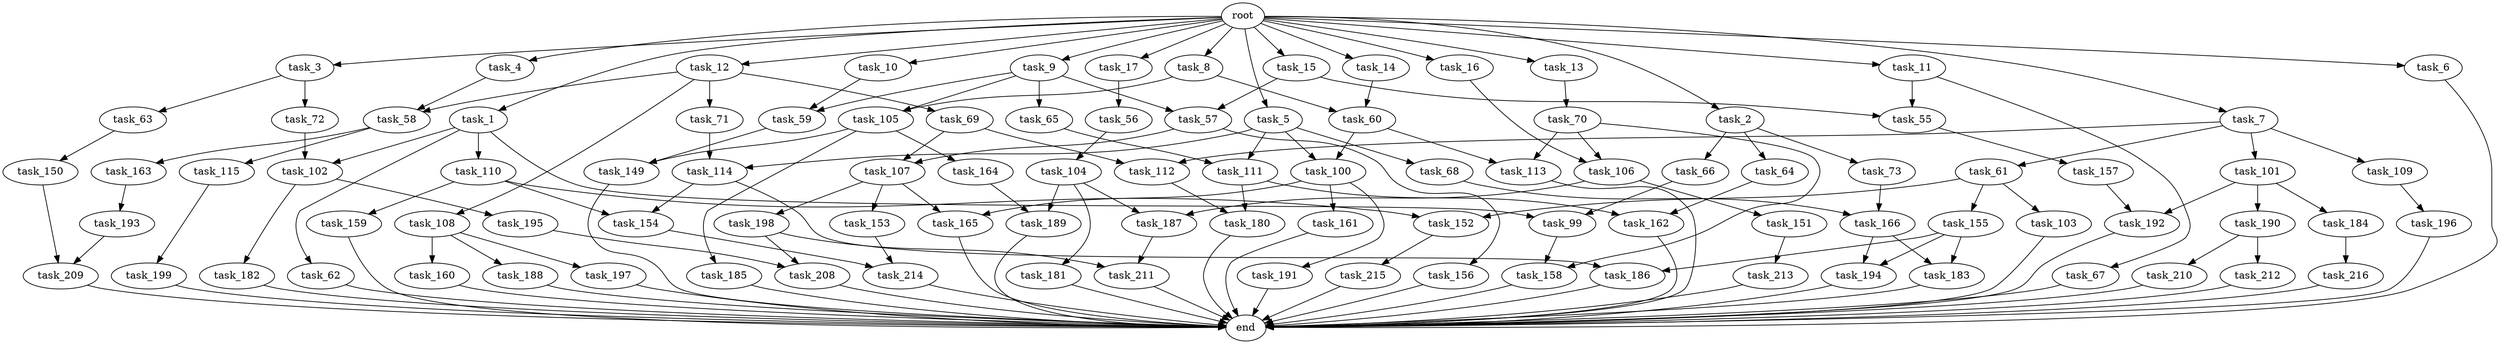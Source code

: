 digraph G {
  task_214 [size="2748779069.440000"];
  task_58 [size="10995116277.760000"];
  end [size="0.000000"];
  task_101 [size="1374389534.720000"];
  task_108 [size="5497558138.880000"];
  task_191 [size="343597383.680000"];
  task_15 [size="10.240000"];
  task_3 [size="10.240000"];
  task_185 [size="1374389534.720000"];
  task_105 [size="5239860101.120000"];
  task_190 [size="5497558138.880000"];
  task_195 [size="1374389534.720000"];
  task_154 [size="8589934592.000000"];
  task_73 [size="6957847019.520000"];
  task_209 [size="4552665333.760000"];
  task_210 [size="6957847019.520000"];
  task_16 [size="10.240000"];
  task_110 [size="2147483648.000000"];
  task_68 [size="1374389534.720000"];
  task_162 [size="10737418240.000000"];
  task_158 [size="5583457484.800000"];
  task_1 [size="10.240000"];
  task_64 [size="6957847019.520000"];
  task_72 [size="773094113.280000"];
  task_11 [size="10.240000"];
  task_156 [size="3092376453.120000"];
  task_100 [size="2147483648.000000"];
  task_62 [size="2147483648.000000"];
  task_107 [size="5239860101.120000"];
  task_2 [size="10.240000"];
  task_10 [size="10.240000"];
  task_66 [size="6957847019.520000"];
  task_187 [size="3521873182.720000"];
  task_109 [size="1374389534.720000"];
  task_211 [size="6270652252.160000"];
  task_166 [size="4982162063.360000"];
  task_215 [size="2147483648.000000"];
  task_184 [size="5497558138.880000"];
  task_17 [size="10.240000"];
  task_114 [size="2748779069.440000"];
  task_155 [size="343597383.680000"];
  task_67 [size="773094113.280000"];
  task_150 [size="4209067950.080000"];
  task_197 [size="3092376453.120000"];
  task_157 [size="2147483648.000000"];
  task_106 [size="2748779069.440000"];
  task_12 [size="10.240000"];
  task_194 [size="3435973836.800000"];
  task_159 [size="5497558138.880000"];
  task_59 [size="3435973836.800000"];
  task_149 [size="1717986918.400000"];
  task_104 [size="343597383.680000"];
  task_9 [size="10.240000"];
  task_186 [size="6184752906.240000"];
  task_183 [size="3435973836.800000"];
  task_165 [size="3435973836.800000"];
  task_163 [size="8589934592.000000"];
  task_160 [size="3092376453.120000"];
  task_192 [size="8589934592.000000"];
  task_69 [size="5497558138.880000"];
  task_57 [size="10050223472.639999"];
  task_196 [size="8589934592.000000"];
  task_161 [size="343597383.680000"];
  task_65 [size="3092376453.120000"];
  task_212 [size="6957847019.520000"];
  task_198 [size="3092376453.120000"];
  task_13 [size="10.240000"];
  task_193 [size="343597383.680000"];
  task_152 [size="5841155522.560000"];
  task_182 [size="1374389534.720000"];
  task_180 [size="6356551598.080000"];
  task_216 [size="1374389534.720000"];
  task_5 [size="10.240000"];
  task_189 [size="10737418240.000000"];
  task_115 [size="8589934592.000000"];
  task_8 [size="10.240000"];
  task_56 [size="6957847019.520000"];
  task_99 [size="5239860101.120000"];
  task_188 [size="3092376453.120000"];
  task_14 [size="10.240000"];
  task_4 [size="10.240000"];
  task_164 [size="1374389534.720000"];
  task_213 [size="8589934592.000000"];
  task_113 [size="2147483648.000000"];
  task_112 [size="3521873182.720000"];
  task_199 [size="2147483648.000000"];
  task_153 [size="3092376453.120000"];
  root [size="0.000000"];
  task_102 [size="2491081031.680000"];
  task_181 [size="2147483648.000000"];
  task_60 [size="9105330667.520000"];
  task_70 [size="6957847019.520000"];
  task_6 [size="10.240000"];
  task_103 [size="343597383.680000"];
  task_208 [size="4982162063.360000"];
  task_61 [size="1374389534.720000"];
  task_55 [size="7730941132.800000"];
  task_111 [size="3521873182.720000"];
  task_151 [size="1374389534.720000"];
  task_63 [size="773094113.280000"];
  task_7 [size="10.240000"];
  task_71 [size="5497558138.880000"];

  task_214 -> end [size="1.000000"];
  task_58 -> task_163 [size="838860800.000000"];
  task_58 -> task_115 [size="838860800.000000"];
  task_101 -> task_190 [size="536870912.000000"];
  task_101 -> task_184 [size="536870912.000000"];
  task_101 -> task_192 [size="536870912.000000"];
  task_108 -> task_197 [size="301989888.000000"];
  task_108 -> task_160 [size="301989888.000000"];
  task_108 -> task_188 [size="301989888.000000"];
  task_191 -> end [size="1.000000"];
  task_15 -> task_57 [size="679477248.000000"];
  task_15 -> task_55 [size="679477248.000000"];
  task_3 -> task_72 [size="75497472.000000"];
  task_3 -> task_63 [size="75497472.000000"];
  task_185 -> end [size="1.000000"];
  task_105 -> task_149 [size="134217728.000000"];
  task_105 -> task_164 [size="134217728.000000"];
  task_105 -> task_185 [size="134217728.000000"];
  task_190 -> task_212 [size="679477248.000000"];
  task_190 -> task_210 [size="679477248.000000"];
  task_195 -> task_208 [size="411041792.000000"];
  task_154 -> task_214 [size="134217728.000000"];
  task_73 -> task_166 [size="75497472.000000"];
  task_209 -> end [size="1.000000"];
  task_210 -> end [size="1.000000"];
  task_16 -> task_106 [size="134217728.000000"];
  task_110 -> task_154 [size="536870912.000000"];
  task_110 -> task_152 [size="536870912.000000"];
  task_110 -> task_159 [size="536870912.000000"];
  task_68 -> task_166 [size="411041792.000000"];
  task_162 -> end [size="1.000000"];
  task_158 -> end [size="1.000000"];
  task_1 -> task_62 [size="209715200.000000"];
  task_1 -> task_99 [size="209715200.000000"];
  task_1 -> task_102 [size="209715200.000000"];
  task_1 -> task_110 [size="209715200.000000"];
  task_64 -> task_162 [size="838860800.000000"];
  task_72 -> task_102 [size="33554432.000000"];
  task_11 -> task_55 [size="75497472.000000"];
  task_11 -> task_67 [size="75497472.000000"];
  task_156 -> end [size="1.000000"];
  task_100 -> task_161 [size="33554432.000000"];
  task_100 -> task_165 [size="33554432.000000"];
  task_100 -> task_191 [size="33554432.000000"];
  task_62 -> end [size="1.000000"];
  task_107 -> task_153 [size="301989888.000000"];
  task_107 -> task_198 [size="301989888.000000"];
  task_107 -> task_165 [size="301989888.000000"];
  task_2 -> task_73 [size="679477248.000000"];
  task_2 -> task_66 [size="679477248.000000"];
  task_2 -> task_64 [size="679477248.000000"];
  task_10 -> task_59 [size="33554432.000000"];
  task_66 -> task_99 [size="301989888.000000"];
  task_187 -> task_211 [size="536870912.000000"];
  task_109 -> task_196 [size="838860800.000000"];
  task_211 -> end [size="1.000000"];
  task_166 -> task_194 [size="33554432.000000"];
  task_166 -> task_183 [size="33554432.000000"];
  task_215 -> end [size="1.000000"];
  task_184 -> task_216 [size="134217728.000000"];
  task_17 -> task_56 [size="679477248.000000"];
  task_114 -> task_154 [size="301989888.000000"];
  task_114 -> task_186 [size="301989888.000000"];
  task_155 -> task_194 [size="301989888.000000"];
  task_155 -> task_183 [size="301989888.000000"];
  task_155 -> task_186 [size="301989888.000000"];
  task_67 -> end [size="1.000000"];
  task_150 -> task_209 [size="411041792.000000"];
  task_197 -> end [size="1.000000"];
  task_157 -> task_192 [size="301989888.000000"];
  task_106 -> task_151 [size="134217728.000000"];
  task_106 -> task_187 [size="134217728.000000"];
  task_12 -> task_69 [size="536870912.000000"];
  task_12 -> task_58 [size="536870912.000000"];
  task_12 -> task_71 [size="536870912.000000"];
  task_12 -> task_108 [size="536870912.000000"];
  task_194 -> end [size="1.000000"];
  task_159 -> end [size="1.000000"];
  task_59 -> task_149 [size="33554432.000000"];
  task_149 -> end [size="1.000000"];
  task_104 -> task_181 [size="209715200.000000"];
  task_104 -> task_189 [size="209715200.000000"];
  task_104 -> task_187 [size="209715200.000000"];
  task_9 -> task_57 [size="301989888.000000"];
  task_9 -> task_105 [size="301989888.000000"];
  task_9 -> task_59 [size="301989888.000000"];
  task_9 -> task_65 [size="301989888.000000"];
  task_186 -> end [size="1.000000"];
  task_183 -> end [size="1.000000"];
  task_165 -> end [size="1.000000"];
  task_163 -> task_193 [size="33554432.000000"];
  task_160 -> end [size="1.000000"];
  task_192 -> end [size="1.000000"];
  task_69 -> task_107 [size="209715200.000000"];
  task_69 -> task_112 [size="209715200.000000"];
  task_57 -> task_156 [size="301989888.000000"];
  task_57 -> task_107 [size="301989888.000000"];
  task_196 -> end [size="1.000000"];
  task_161 -> end [size="1.000000"];
  task_65 -> task_111 [size="209715200.000000"];
  task_212 -> end [size="1.000000"];
  task_198 -> task_208 [size="75497472.000000"];
  task_198 -> task_211 [size="75497472.000000"];
  task_13 -> task_70 [size="679477248.000000"];
  task_193 -> task_209 [size="33554432.000000"];
  task_152 -> task_215 [size="209715200.000000"];
  task_182 -> end [size="1.000000"];
  task_180 -> end [size="1.000000"];
  task_216 -> end [size="1.000000"];
  task_5 -> task_68 [size="134217728.000000"];
  task_5 -> task_100 [size="134217728.000000"];
  task_5 -> task_111 [size="134217728.000000"];
  task_5 -> task_114 [size="134217728.000000"];
  task_189 -> end [size="1.000000"];
  task_115 -> task_199 [size="209715200.000000"];
  task_8 -> task_105 [size="209715200.000000"];
  task_8 -> task_60 [size="209715200.000000"];
  task_56 -> task_104 [size="33554432.000000"];
  task_99 -> task_158 [size="411041792.000000"];
  task_188 -> end [size="1.000000"];
  task_14 -> task_60 [size="679477248.000000"];
  task_4 -> task_58 [size="536870912.000000"];
  task_164 -> task_189 [size="838860800.000000"];
  task_213 -> end [size="1.000000"];
  task_113 -> end [size="1.000000"];
  task_112 -> task_180 [size="411041792.000000"];
  task_199 -> end [size="1.000000"];
  task_153 -> task_214 [size="134217728.000000"];
  root -> task_8 [size="1.000000"];
  root -> task_9 [size="1.000000"];
  root -> task_16 [size="1.000000"];
  root -> task_14 [size="1.000000"];
  root -> task_6 [size="1.000000"];
  root -> task_4 [size="1.000000"];
  root -> task_5 [size="1.000000"];
  root -> task_1 [size="1.000000"];
  root -> task_13 [size="1.000000"];
  root -> task_15 [size="1.000000"];
  root -> task_11 [size="1.000000"];
  root -> task_3 [size="1.000000"];
  root -> task_12 [size="1.000000"];
  root -> task_2 [size="1.000000"];
  root -> task_10 [size="1.000000"];
  root -> task_7 [size="1.000000"];
  root -> task_17 [size="1.000000"];
  task_102 -> task_195 [size="134217728.000000"];
  task_102 -> task_182 [size="134217728.000000"];
  task_181 -> end [size="1.000000"];
  task_60 -> task_113 [size="75497472.000000"];
  task_60 -> task_100 [size="75497472.000000"];
  task_70 -> task_106 [size="134217728.000000"];
  task_70 -> task_113 [size="134217728.000000"];
  task_70 -> task_158 [size="134217728.000000"];
  task_6 -> end [size="1.000000"];
  task_103 -> end [size="1.000000"];
  task_208 -> end [size="1.000000"];
  task_61 -> task_103 [size="33554432.000000"];
  task_61 -> task_152 [size="33554432.000000"];
  task_61 -> task_155 [size="33554432.000000"];
  task_55 -> task_157 [size="209715200.000000"];
  task_111 -> task_162 [size="209715200.000000"];
  task_111 -> task_180 [size="209715200.000000"];
  task_151 -> task_213 [size="838860800.000000"];
  task_63 -> task_150 [size="411041792.000000"];
  task_7 -> task_61 [size="134217728.000000"];
  task_7 -> task_101 [size="134217728.000000"];
  task_7 -> task_112 [size="134217728.000000"];
  task_7 -> task_109 [size="134217728.000000"];
  task_71 -> task_114 [size="134217728.000000"];
}
